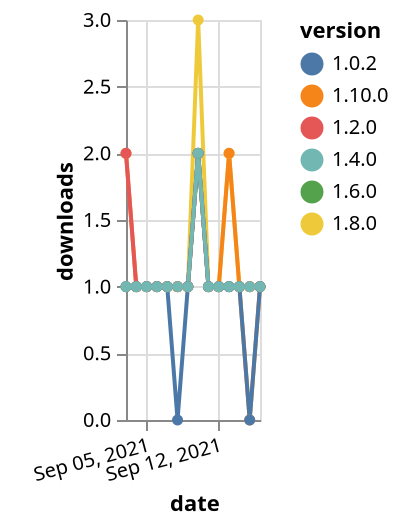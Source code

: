{"$schema": "https://vega.github.io/schema/vega-lite/v5.json", "description": "A simple bar chart with embedded data.", "data": {"values": [{"date": "2021-09-03", "total": 173, "delta": 1, "version": "1.6.0"}, {"date": "2021-09-04", "total": 174, "delta": 1, "version": "1.6.0"}, {"date": "2021-09-05", "total": 175, "delta": 1, "version": "1.6.0"}, {"date": "2021-09-06", "total": 176, "delta": 1, "version": "1.6.0"}, {"date": "2021-09-07", "total": 177, "delta": 1, "version": "1.6.0"}, {"date": "2021-09-08", "total": 178, "delta": 1, "version": "1.6.0"}, {"date": "2021-09-09", "total": 179, "delta": 1, "version": "1.6.0"}, {"date": "2021-09-10", "total": 181, "delta": 2, "version": "1.6.0"}, {"date": "2021-09-11", "total": 182, "delta": 1, "version": "1.6.0"}, {"date": "2021-09-12", "total": 183, "delta": 1, "version": "1.6.0"}, {"date": "2021-09-13", "total": 184, "delta": 1, "version": "1.6.0"}, {"date": "2021-09-14", "total": 185, "delta": 1, "version": "1.6.0"}, {"date": "2021-09-15", "total": 186, "delta": 1, "version": "1.6.0"}, {"date": "2021-09-16", "total": 187, "delta": 1, "version": "1.6.0"}, {"date": "2021-09-03", "total": 198, "delta": 1, "version": "1.8.0"}, {"date": "2021-09-04", "total": 199, "delta": 1, "version": "1.8.0"}, {"date": "2021-09-05", "total": 200, "delta": 1, "version": "1.8.0"}, {"date": "2021-09-06", "total": 201, "delta": 1, "version": "1.8.0"}, {"date": "2021-09-07", "total": 202, "delta": 1, "version": "1.8.0"}, {"date": "2021-09-08", "total": 203, "delta": 1, "version": "1.8.0"}, {"date": "2021-09-09", "total": 204, "delta": 1, "version": "1.8.0"}, {"date": "2021-09-10", "total": 207, "delta": 3, "version": "1.8.0"}, {"date": "2021-09-11", "total": 208, "delta": 1, "version": "1.8.0"}, {"date": "2021-09-12", "total": 209, "delta": 1, "version": "1.8.0"}, {"date": "2021-09-13", "total": 211, "delta": 2, "version": "1.8.0"}, {"date": "2021-09-14", "total": 212, "delta": 1, "version": "1.8.0"}, {"date": "2021-09-15", "total": 213, "delta": 1, "version": "1.8.0"}, {"date": "2021-09-16", "total": 214, "delta": 1, "version": "1.8.0"}, {"date": "2021-09-03", "total": 123, "delta": 2, "version": "1.10.0"}, {"date": "2021-09-04", "total": 124, "delta": 1, "version": "1.10.0"}, {"date": "2021-09-05", "total": 125, "delta": 1, "version": "1.10.0"}, {"date": "2021-09-06", "total": 126, "delta": 1, "version": "1.10.0"}, {"date": "2021-09-07", "total": 127, "delta": 1, "version": "1.10.0"}, {"date": "2021-09-08", "total": 128, "delta": 1, "version": "1.10.0"}, {"date": "2021-09-09", "total": 129, "delta": 1, "version": "1.10.0"}, {"date": "2021-09-10", "total": 131, "delta": 2, "version": "1.10.0"}, {"date": "2021-09-11", "total": 132, "delta": 1, "version": "1.10.0"}, {"date": "2021-09-12", "total": 133, "delta": 1, "version": "1.10.0"}, {"date": "2021-09-13", "total": 135, "delta": 2, "version": "1.10.0"}, {"date": "2021-09-14", "total": 136, "delta": 1, "version": "1.10.0"}, {"date": "2021-09-15", "total": 136, "delta": 0, "version": "1.10.0"}, {"date": "2021-09-16", "total": 137, "delta": 1, "version": "1.10.0"}, {"date": "2021-09-03", "total": 201, "delta": 2, "version": "1.2.0"}, {"date": "2021-09-04", "total": 202, "delta": 1, "version": "1.2.0"}, {"date": "2021-09-05", "total": 203, "delta": 1, "version": "1.2.0"}, {"date": "2021-09-06", "total": 204, "delta": 1, "version": "1.2.0"}, {"date": "2021-09-07", "total": 205, "delta": 1, "version": "1.2.0"}, {"date": "2021-09-08", "total": 206, "delta": 1, "version": "1.2.0"}, {"date": "2021-09-09", "total": 207, "delta": 1, "version": "1.2.0"}, {"date": "2021-09-10", "total": 209, "delta": 2, "version": "1.2.0"}, {"date": "2021-09-11", "total": 210, "delta": 1, "version": "1.2.0"}, {"date": "2021-09-12", "total": 211, "delta": 1, "version": "1.2.0"}, {"date": "2021-09-13", "total": 212, "delta": 1, "version": "1.2.0"}, {"date": "2021-09-14", "total": 213, "delta": 1, "version": "1.2.0"}, {"date": "2021-09-15", "total": 214, "delta": 1, "version": "1.2.0"}, {"date": "2021-09-16", "total": 215, "delta": 1, "version": "1.2.0"}, {"date": "2021-09-03", "total": 255, "delta": 1, "version": "1.0.2"}, {"date": "2021-09-04", "total": 256, "delta": 1, "version": "1.0.2"}, {"date": "2021-09-05", "total": 257, "delta": 1, "version": "1.0.2"}, {"date": "2021-09-06", "total": 258, "delta": 1, "version": "1.0.2"}, {"date": "2021-09-07", "total": 259, "delta": 1, "version": "1.0.2"}, {"date": "2021-09-08", "total": 259, "delta": 0, "version": "1.0.2"}, {"date": "2021-09-09", "total": 260, "delta": 1, "version": "1.0.2"}, {"date": "2021-09-10", "total": 262, "delta": 2, "version": "1.0.2"}, {"date": "2021-09-11", "total": 263, "delta": 1, "version": "1.0.2"}, {"date": "2021-09-12", "total": 264, "delta": 1, "version": "1.0.2"}, {"date": "2021-09-13", "total": 265, "delta": 1, "version": "1.0.2"}, {"date": "2021-09-14", "total": 266, "delta": 1, "version": "1.0.2"}, {"date": "2021-09-15", "total": 266, "delta": 0, "version": "1.0.2"}, {"date": "2021-09-16", "total": 267, "delta": 1, "version": "1.0.2"}, {"date": "2021-09-03", "total": 195, "delta": 1, "version": "1.4.0"}, {"date": "2021-09-04", "total": 196, "delta": 1, "version": "1.4.0"}, {"date": "2021-09-05", "total": 197, "delta": 1, "version": "1.4.0"}, {"date": "2021-09-06", "total": 198, "delta": 1, "version": "1.4.0"}, {"date": "2021-09-07", "total": 199, "delta": 1, "version": "1.4.0"}, {"date": "2021-09-08", "total": 200, "delta": 1, "version": "1.4.0"}, {"date": "2021-09-09", "total": 201, "delta": 1, "version": "1.4.0"}, {"date": "2021-09-10", "total": 203, "delta": 2, "version": "1.4.0"}, {"date": "2021-09-11", "total": 204, "delta": 1, "version": "1.4.0"}, {"date": "2021-09-12", "total": 205, "delta": 1, "version": "1.4.0"}, {"date": "2021-09-13", "total": 206, "delta": 1, "version": "1.4.0"}, {"date": "2021-09-14", "total": 207, "delta": 1, "version": "1.4.0"}, {"date": "2021-09-15", "total": 208, "delta": 1, "version": "1.4.0"}, {"date": "2021-09-16", "total": 209, "delta": 1, "version": "1.4.0"}]}, "width": "container", "mark": {"type": "line", "point": {"filled": true}}, "encoding": {"x": {"field": "date", "type": "temporal", "timeUnit": "yearmonthdate", "title": "date", "axis": {"labelAngle": -15}}, "y": {"field": "delta", "type": "quantitative", "title": "downloads"}, "color": {"field": "version", "type": "nominal"}, "tooltip": {"field": "delta"}}}